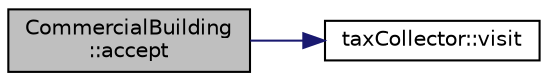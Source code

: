 digraph "CommercialBuilding::accept"
{
 // LATEX_PDF_SIZE
  edge [fontname="Helvetica",fontsize="10",labelfontname="Helvetica",labelfontsize="10"];
  node [fontname="Helvetica",fontsize="10",shape=record];
  rankdir="LR";
  Node1 [label="CommercialBuilding\l::accept",height=0.2,width=0.4,color="black", fillcolor="grey75", style="filled", fontcolor="black",tooltip="Accepts a tax collector to process tax collection for the building."];
  Node1 -> Node2 [color="midnightblue",fontsize="10",style="solid",fontname="Helvetica"];
  Node2 [label="taxCollector::visit",height=0.2,width=0.4,color="black", fillcolor="white", style="filled",URL="$classtaxCollector.html#aa98f1c2919031e6e4e1b9e3eb8e9ae1c",tooltip="Visit a residential building to collect taxes."];
}
